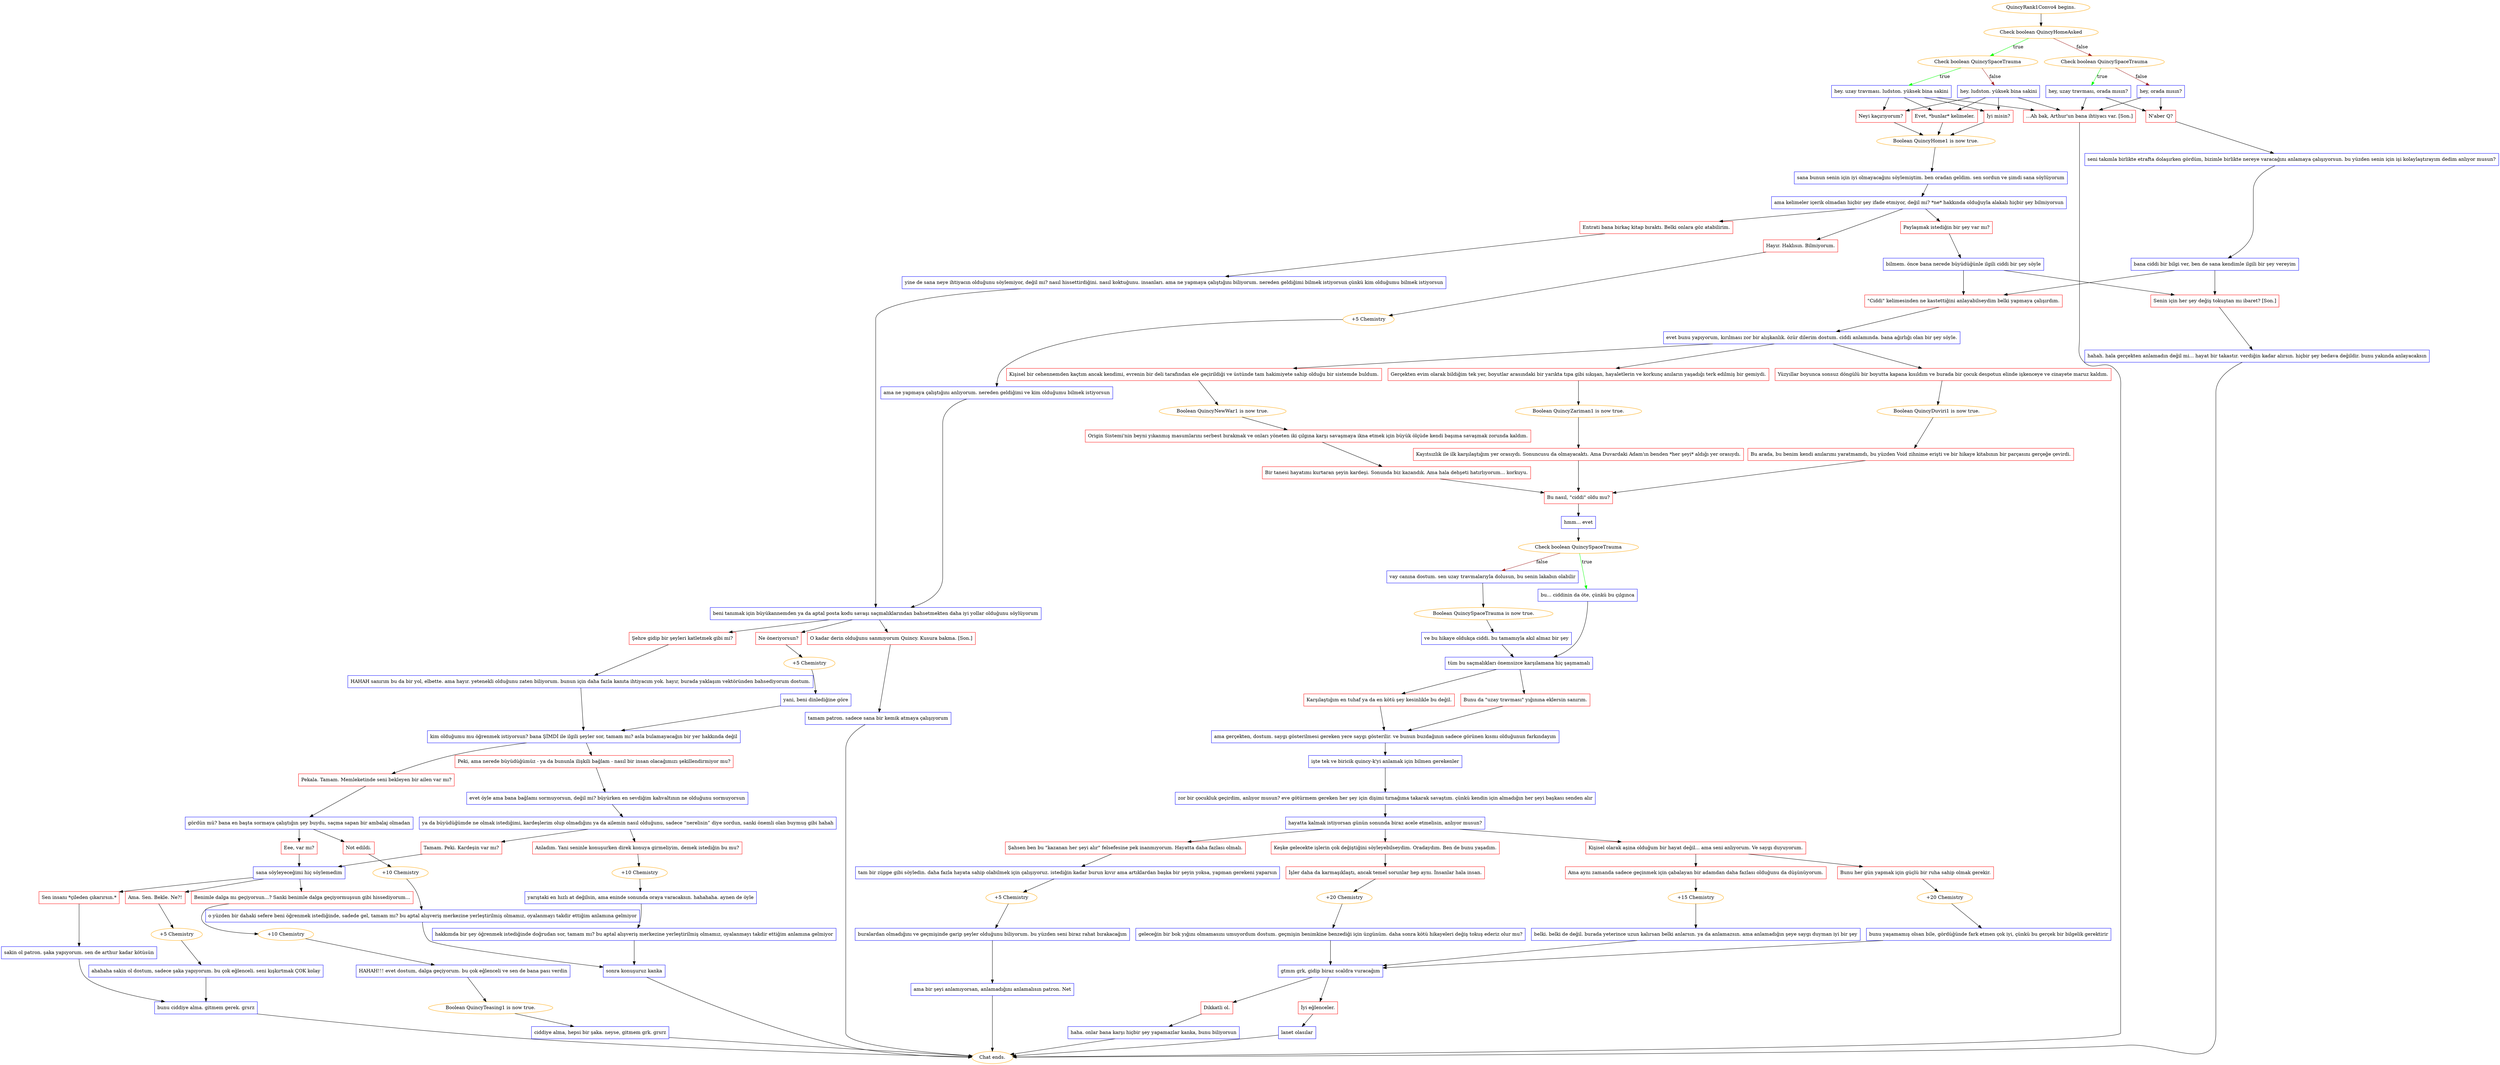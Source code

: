 digraph {
	"QuincyRank1Convo4 begins." [color=orange];
		"QuincyRank1Convo4 begins." -> j1294161024;
	j1294161024 [label="Check boolean QuincyHomeAsked",color=orange];
		j1294161024 -> j1942188630 [label=true,color=green];
		j1294161024 -> j2847950243 [label=false,color=brown];
	j1942188630 [label="Check boolean QuincySpaceTrauma",color=orange];
		j1942188630 -> j2526037407 [label=true,color=green];
		j1942188630 -> j2728683881 [label=false,color=brown];
	j2847950243 [label="Check boolean QuincySpaceTrauma",color=orange];
		j2847950243 -> j2918461434 [label=true,color=green];
		j2847950243 -> j95659987 [label=false,color=brown];
	j2526037407 [label="hey. uzay travması. ludston. yüksek bina sakini",shape=box,color=blue];
		j2526037407 -> j1937644308;
		j2526037407 -> j2830524295;
		j2526037407 -> j2619243327;
		j2526037407 -> j150069247;
	j2728683881 [label="hey. ludston. yüksek bina sakini",shape=box,color=blue];
		j2728683881 -> j1937644308;
		j2728683881 -> j2830524295;
		j2728683881 -> j2619243327;
		j2728683881 -> j150069247;
	j2918461434 [label="hey, uzay travması, orada mısın?",shape=box,color=blue];
		j2918461434 -> j3474876212;
		j2918461434 -> j150069247;
	j95659987 [label="hey, orada mısın?",shape=box,color=blue];
		j95659987 -> j3474876212;
		j95659987 -> j150069247;
	j1937644308 [label="İyi misin?",shape=box,color=red];
		j1937644308 -> j879238182;
	j2830524295 [label="Evet, *bunlar* kelimeler.",shape=box,color=red];
		j2830524295 -> j879238182;
	j2619243327 [label="Neyi kaçırıyorum?",shape=box,color=red];
		j2619243327 -> j879238182;
	j150069247 [label="...Ah bak, Arthur'un bana ihtiyacı var. [Son.]",shape=box,color=red];
		j150069247 -> "Chat ends.";
	j3474876212 [label="N'aber Q?",shape=box,color=red];
		j3474876212 -> j3301102671;
	j879238182 [label="Boolean QuincyHome1 is now true.",color=orange];
		j879238182 -> j4269655530;
	"Chat ends." [color=orange];
	j3301102671 [label="seni takımla birlikte etrafta dolaşırken gördüm, bizimle birlikte nereye varacağını anlamaya çalışıyorsun. bu yüzden senin için işi kolaylaştırayım dedim anlıyor musun?",shape=box,color=blue];
		j3301102671 -> j1229104210;
	j4269655530 [label="sana bunun senin için iyi olmayacağını söylemiştim. ben oradan geldim. sen sordun ve şimdi sana söylüyorum",shape=box,color=blue];
		j4269655530 -> j2783825230;
	j1229104210 [label="bana ciddi bir bilgi ver, ben de sana kendimle ilgili bir şey vereyim",shape=box,color=blue];
		j1229104210 -> j2037954357;
		j1229104210 -> j975595877;
	j2783825230 [label="ama kelimeler içerik olmadan hiçbir şey ifade etmiyor, değil mi? *ne* hakkında olduğuyla alakalı hiçbir şey bilmiyorsun",shape=box,color=blue];
		j2783825230 -> j2206498993;
		j2783825230 -> j3489367315;
		j2783825230 -> j192080885;
	j2037954357 [label="\"Ciddi\" kelimesinden ne kastettiğini anlayabilseydim belki yapmaya çalışırdım.",shape=box,color=red];
		j2037954357 -> j598907924;
	j975595877 [label="Senin için her şey değiş tokuştan mı ibaret? [Son.]",shape=box,color=red];
		j975595877 -> j55962291;
	j2206498993 [label="Entrati bana birkaç kitap bıraktı. Belki onlara göz atabilirim.",shape=box,color=red];
		j2206498993 -> j3563482694;
	j3489367315 [label="Hayır. Haklısın. Bilmiyorum.",shape=box,color=red];
		j3489367315 -> j1095164178;
	j192080885 [label="Paylaşmak istediğin bir şey var mı?",shape=box,color=red];
		j192080885 -> j84251323;
	j598907924 [label="evet bunu yapıyorum, kırılması zor bir alışkanlık. özür dilerim dostum. ciddi anlamında. bana ağırlığı olan bir şey söyle.",shape=box,color=blue];
		j598907924 -> j1412619498;
		j598907924 -> j3672214722;
		j598907924 -> j2886511433;
	j55962291 [label="hahah. hala gerçekten anlamadın değil mi... hayat bir takastır. verdiğin kadar alırsın. hiçbir şey bedava değildir. bunu yakında anlayacaksın",shape=box,color=blue];
		j55962291 -> "Chat ends.";
	j3563482694 [label="yine de sana neye ihtiyacın olduğunu söylemiyor, değil mi? nasıl hissettirdiğini. nasıl koktuğunu. insanları. ama ne yapmaya çalıştığını biliyorum. nereden geldiğimi bilmek istiyorsun çünkü kim olduğumu bilmek istiyorsun",shape=box,color=blue];
		j3563482694 -> j3779305463;
	j1095164178 [label="+5 Chemistry",color=orange];
		j1095164178 -> j3807763316;
	j84251323 [label="bilmem. önce bana nerede büyüdüğünle ilgili ciddi bir şey söyle",shape=box,color=blue];
		j84251323 -> j2037954357;
		j84251323 -> j975595877;
	j1412619498 [label="Kişisel bir cehennemden kaçtım ancak kendimi, evrenin bir deli tarafından ele geçirildiği ve üstünde tam hakimiyete sahip olduğu bir sistemde buldum.",shape=box,color=red];
		j1412619498 -> j1814817814;
	j3672214722 [label="Gerçekten evim olarak bildiğim tek yer, boyutlar arasındaki bir yarıkta tıpa gibi sıkışan, hayaletlerin ve korkunç anıların yaşadığı terk edilmiş bir gemiydi.",shape=box,color=red];
		j3672214722 -> j34840680;
	j2886511433 [label="Yüzyıllar boyunca sonsuz döngülü bir boyutta kapana kısıldım ve burada bir çocuk despotun elinde işkenceye ve cinayete maruz kaldım.",shape=box,color=red];
		j2886511433 -> j23062754;
	j3779305463 [label="beni tanımak için büyükannemden ya da aptal posta kodu savaşı saçmalıklarından bahsetmekten daha iyi yollar olduğunu söylüyorum",shape=box,color=blue];
		j3779305463 -> j1006088981;
		j3779305463 -> j1724596558;
		j3779305463 -> j3375461566;
	j3807763316 [label="ama ne yapmaya çalıştığını anlıyorum. nereden geldiğimi ve kim olduğumu bilmek istiyorsun",shape=box,color=blue];
		j3807763316 -> j3779305463;
	j1814817814 [label="Boolean QuincyNewWar1 is now true.",color=orange];
		j1814817814 -> j764421389;
	j34840680 [label="Boolean QuincyZariman1 is now true.",color=orange];
		j34840680 -> j1263316252;
	j23062754 [label="Boolean QuincyDuviri1 is now true.",color=orange];
		j23062754 -> j1131695072;
	j1006088981 [label="Şehre gidip bir şeyleri katletmek gibi mi?",shape=box,color=red];
		j1006088981 -> j4008211316;
	j1724596558 [label="Ne öneriyorsun?",shape=box,color=red];
		j1724596558 -> j439000642;
	j3375461566 [label="O kadar derin olduğunu sanmıyorum Quincy. Kusura bakma. [Son.]",shape=box,color=red];
		j3375461566 -> j889313408;
	j764421389 [label="Origin Sistemi'nin beyni yıkanmış masumlarını serbest bırakmak ve onları yöneten iki çılgına karşı savaşmaya ikna etmek için büyük ölçüde kendi başıma savaşmak zorunda kaldım.",shape=box,color=red];
		j764421389 -> j4263630156;
	j1263316252 [label="Kayıtsızlık ile ilk karşılaştığım yer orasıydı. Sonuncusu da olmayacaktı. Ama Duvardaki Adam'ın benden *her şeyi* aldığı yer orasıydı.",shape=box,color=red];
		j1263316252 -> j2370893887;
	j1131695072 [label="Bu arada, bu benim kendi anılarımı yaratmamdı, bu yüzden Void zihnime erişti ve bir hikaye kitabının bir parçasını gerçeğe çevirdi.",shape=box,color=red];
		j1131695072 -> j2370893887;
	j4008211316 [label="HAHAH sanırım bu da bir yol, elbette. ama hayır. yetenekli olduğunu zaten biliyorum. bunun için daha fazla kanıta ihtiyacım yok. hayır, burada yaklaşım vektöründen bahsediyorum dostum.",shape=box,color=blue];
		j4008211316 -> j3369582110;
	j439000642 [label="+5 Chemistry",color=orange];
		j439000642 -> j1272227385;
	j889313408 [label="tamam patron. sadece sana bir kemik atmaya çalışıyorum",shape=box,color=blue];
		j889313408 -> "Chat ends.";
	j4263630156 [label="Bir tanesi hayatımı kurtaran şeyin kardeşi. Sonunda biz kazandık. Ama hala dehşeti hatırlıyorum... korkuyu.",shape=box,color=red];
		j4263630156 -> j2370893887;
	j2370893887 [label="Bu nasıl, \"ciddi\" oldu mu?",shape=box,color=red];
		j2370893887 -> j805560194;
	j3369582110 [label="kim olduğumu mu öğrenmek istiyorsun? bana ŞİMDİ ile ilgili şeyler sor, tamam mı? asla bulamayacağın bir yer hakkında değil",shape=box,color=blue];
		j3369582110 -> j3810426772;
		j3369582110 -> j483908889;
	j1272227385 [label="yani, beni dinlediğine göre",shape=box,color=blue];
		j1272227385 -> j3369582110;
	j805560194 [label="hmm... evet",shape=box,color=blue];
		j805560194 -> j2685777777;
	j3810426772 [label="Peki, ama nerede büyüdüğümüz - ya da bununla ilişkili bağlam - nasıl bir insan olacağımızı şekillendirmiyor mu?",shape=box,color=red];
		j3810426772 -> j2498460802;
	j483908889 [label="Pekala. Tamam. Memleketinde seni bekleyen bir ailen var mı?",shape=box,color=red];
		j483908889 -> j2058632050;
	j2685777777 [label="Check boolean QuincySpaceTrauma",color=orange];
		j2685777777 -> j2119316776 [label=true,color=green];
		j2685777777 -> j3096608293 [label=false,color=brown];
	j2498460802 [label="evet öyle ama bana bağlamı sormuyorsun, değil mi? büyürken en sevdiğim kahvaltının ne olduğunu sormuyorsun",shape=box,color=blue];
		j2498460802 -> j26610313;
	j2058632050 [label="gördün mü? bana en başta sormaya çalıştığın şey buydu, saçma sapan bir ambalaj olmadan",shape=box,color=blue];
		j2058632050 -> j4048318586;
		j2058632050 -> j46910074;
	j2119316776 [label="bu... ciddinin da öte, çünkü bu çılgınca",shape=box,color=blue];
		j2119316776 -> j247752832;
	j3096608293 [label="vay canına dostum. sen uzay travmalarıyla dolusun, bu senin lakabın olabilir",shape=box,color=blue];
		j3096608293 -> j1874284820;
	j26610313 [label="ya da büyüdüğümde ne olmak istediğimi, kardeşlerim olup olmadığını ya da ailemin nasıl olduğunu, sadece “nerelisin” diye sordun, sanki önemli olan buymuş gibi hahah",shape=box,color=blue];
		j26610313 -> j2208241192;
		j26610313 -> j2768618982;
	j4048318586 [label="Eee, var mı?",shape=box,color=red];
		j4048318586 -> j652536851;
	j46910074 [label="Not edildi.",shape=box,color=red];
		j46910074 -> j3612393662;
	j247752832 [label="tüm bu saçmalıkları önemsizce karşılamana hiç şaşmamalı",shape=box,color=blue];
		j247752832 -> j3660564970;
		j247752832 -> j962145337;
	j1874284820 [label="Boolean QuincySpaceTrauma is now true.",color=orange];
		j1874284820 -> j1967026684;
	j2208241192 [label="Anladım. Yani seninle konuşurken direk konuya girmeliyim, demek istediğin bu mu?",shape=box,color=red];
		j2208241192 -> j3080464172;
	j2768618982 [label="Tamam. Peki. Kardeşin var mı?",shape=box,color=red];
		j2768618982 -> j652536851;
	j652536851 [label="sana söyleyeceğimi hiç söylemedim",shape=box,color=blue];
		j652536851 -> j2178510644;
		j652536851 -> j1126279353;
		j652536851 -> j2252192943;
	j3612393662 [label="+10 Chemistry",color=orange];
		j3612393662 -> j2968674992;
	j3660564970 [label="Karşılaştığım en tuhaf ya da en kötü şey kesinlikle bu değil.",shape=box,color=red];
		j3660564970 -> j2702058028;
	j962145337 [label="Bunu da \"uzay travması\" yığınına eklersin sanırım.",shape=box,color=red];
		j962145337 -> j2702058028;
	j1967026684 [label="ve bu hikaye oldukça ciddi. bu tamamıyla akıl almaz bir şey",shape=box,color=blue];
		j1967026684 -> j247752832;
	j3080464172 [label="+10 Chemistry",color=orange];
		j3080464172 -> j3591981268;
	j2178510644 [label="Ama. Sen. Bekle. Ne?!",shape=box,color=red];
		j2178510644 -> j1620485190;
	j1126279353 [label="Benimle dalga mı geçiyorsun...? Sanki benimle dalga geçiyormuşsun gibi hissediyorum...",shape=box,color=red];
		j1126279353 -> j126922115;
	j2252192943 [label="Sen insanı *çileden çıkarırsın.*",shape=box,color=red];
		j2252192943 -> j3189273649;
	j2968674992 [label="o yüzden bir dahaki sefere beni öğrenmek istediğinde, sadede gel, tamam mı? bu aptal alışveriş merkezine yerleştirilmiş olmamız, oyalanmayı takdir ettiğim anlamına gelmiyor",shape=box,color=blue];
		j2968674992 -> j47014947;
	j2702058028 [label="ama gerçekten, dostum. saygı gösterilmesi gereken yere saygı gösterilir. ve bunun buzdağının sadece görünen kısmı olduğunun farkındayım",shape=box,color=blue];
		j2702058028 -> j642360586;
	j3591981268 [label="yarıştaki en hızlı at değilsin, ama eninde sonunda oraya varacaksın. hahahaha. aynen de öyle",shape=box,color=blue];
		j3591981268 -> j904097047;
	j1620485190 [label="+5 Chemistry",color=orange];
		j1620485190 -> j3933650952;
	j126922115 [label="+10 Chemistry",color=orange];
		j126922115 -> j620450488;
	j3189273649 [label="sakin ol patron. şaka yapıyorum. sen de arthur kadar kötüsün",shape=box,color=blue];
		j3189273649 -> j2561963089;
	j47014947 [label="sonra konuşuruz kanka",shape=box,color=blue];
		j47014947 -> "Chat ends.";
	j642360586 [label="işte tek ve biricik quincy-k'yi anlamak için bilmen gerekenler",shape=box,color=blue];
		j642360586 -> j1738998011;
	j904097047 [label="hakkımda bir şey öğrenmek istediğinde doğrudan sor, tamam mı? bu aptal alışveriş merkezine yerleştirilmiş olmamız, oyalanmayı takdir ettiğim anlamına gelmiyor",shape=box,color=blue];
		j904097047 -> j47014947;
	j3933650952 [label="ahahaha sakin ol dostum, sadece şaka yapıyorum. bu çok eğlenceli. seni kışkırtmak ÇOK kolay",shape=box,color=blue];
		j3933650952 -> j2561963089;
	j620450488 [label="HAHAH!!! evet dostum, dalga geçiyorum. bu çok eğlenceli ve sen de bana pası verdin",shape=box,color=blue];
		j620450488 -> j3792811969;
	j2561963089 [label="bunu ciddiye alma. gitmem gerek. grsrz",shape=box,color=blue];
		j2561963089 -> "Chat ends.";
	j1738998011 [label="zor bir çocukluk geçirdim, anlıyor musun? eve götürmem gereken her şey için dişimi tırnağıma takarak savaştım. çünkü kendin için almadığın her şeyi başkası senden alır",shape=box,color=blue];
		j1738998011 -> j237576174;
	j3792811969 [label="Boolean QuincyTeasing1 is now true.",color=orange];
		j3792811969 -> j486814925;
	j237576174 [label="hayatta kalmak istiyorsan günün sonunda biraz acele etmelisin, anlıyor musun?",shape=box,color=blue];
		j237576174 -> j3558586284;
		j237576174 -> j423135794;
		j237576174 -> j3655744355;
	j486814925 [label="ciddiye alma, hepsi bir şaka. neyse, gitmem grk. grsrz",shape=box,color=blue];
		j486814925 -> "Chat ends.";
	j3558586284 [label="Keşke gelecekte işlerin çok değiştiğini söyleyebilseydim. Oradaydım. Ben de bunu yaşadım.",shape=box,color=red];
		j3558586284 -> j3736187659;
	j423135794 [label="Kişisel olarak aşina olduğum bir hayat değil... ama seni anlıyorum. Ve saygı duyuyorum.",shape=box,color=red];
		j423135794 -> j2863187332;
		j423135794 -> j4036237869;
	j3655744355 [label="Şahsen ben bu \"kazanan her şeyi alır\" felsefesine pek inanmıyorum. Hayatta daha fazlası olmalı.",shape=box,color=red];
		j3655744355 -> j3028327956;
	j3736187659 [label="İşler daha da karmaşıklaştı, ancak temel sorunlar hep aynı. İnsanlar hala insan.",shape=box,color=red];
		j3736187659 -> j1556476575;
	j2863187332 [label="Ama aynı zamanda sadece geçinmek için çabalayan bir adamdan daha fazlası olduğunu da düşünüyorum.",shape=box,color=red];
		j2863187332 -> j1579746015;
	j4036237869 [label="Bunu her gün yapmak için güçlü bir ruha sahip olmak gerekir.",shape=box,color=red];
		j4036237869 -> j3067477572;
	j3028327956 [label="tam bir züppe gibi söyledin. daha fazla hayata sahip olabilmek için çalışıyoruz. istediğin kadar burun kıvır ama artıklardan başka bir şeyin yoksa, yapman gerekeni yaparsın",shape=box,color=blue];
		j3028327956 -> j279828592;
	j1556476575 [label="+20 Chemistry",color=orange];
		j1556476575 -> j2366046278;
	j1579746015 [label="+15 Chemistry",color=orange];
		j1579746015 -> j2899289865;
	j3067477572 [label="+20 Chemistry",color=orange];
		j3067477572 -> j503378473;
	j279828592 [label="+5 Chemistry",color=orange];
		j279828592 -> j963787003;
	j2366046278 [label="geleceğin bir bok yığını olmamasını umuyordum dostum. geçmişin benimkine benzediği için üzgünüm. daha sonra kötü hikayeleri değiş tokuş ederiz olur mu?",shape=box,color=blue];
		j2366046278 -> j2377290315;
	j2899289865 [label="belki. belki de değil. burada yeterince uzun kalırsan belki anlarsın. ya da anlamazsın. ama anlamadığın şeye saygı duyman iyi bir şey",shape=box,color=blue];
		j2899289865 -> j2377290315;
	j503378473 [label="bunu yaşamamış olsan bile, gördüğünde fark etmen çok iyi, çünkü bu gerçek bir bilgelik gerektirir",shape=box,color=blue];
		j503378473 -> j2377290315;
	j963787003 [label="buralardan olmadığını ve geçmişinde garip şeyler olduğunu biliyorum. bu yüzden seni biraz rahat bırakacağım",shape=box,color=blue];
		j963787003 -> j2321831341;
	j2377290315 [label="gtmm grk, gidip biraz scaldra vuracağım",shape=box,color=blue];
		j2377290315 -> j555728558;
		j2377290315 -> j1982878803;
	j2321831341 [label="ama bir şeyi anlamıyorsan, anlamadığını anlamalısın patron. Net",shape=box,color=blue];
		j2321831341 -> "Chat ends.";
	j555728558 [label="İyi eğlenceler.",shape=box,color=red];
		j555728558 -> j255137242;
	j1982878803 [label="Dikkatli ol.",shape=box,color=red];
		j1982878803 -> j2930965800;
	j255137242 [label="lanet olasılar",shape=box,color=blue];
		j255137242 -> "Chat ends.";
	j2930965800 [label="haha. onlar bana karşı hiçbir şey yapamazlar kanka, bunu biliyorsun",shape=box,color=blue];
		j2930965800 -> "Chat ends.";
}